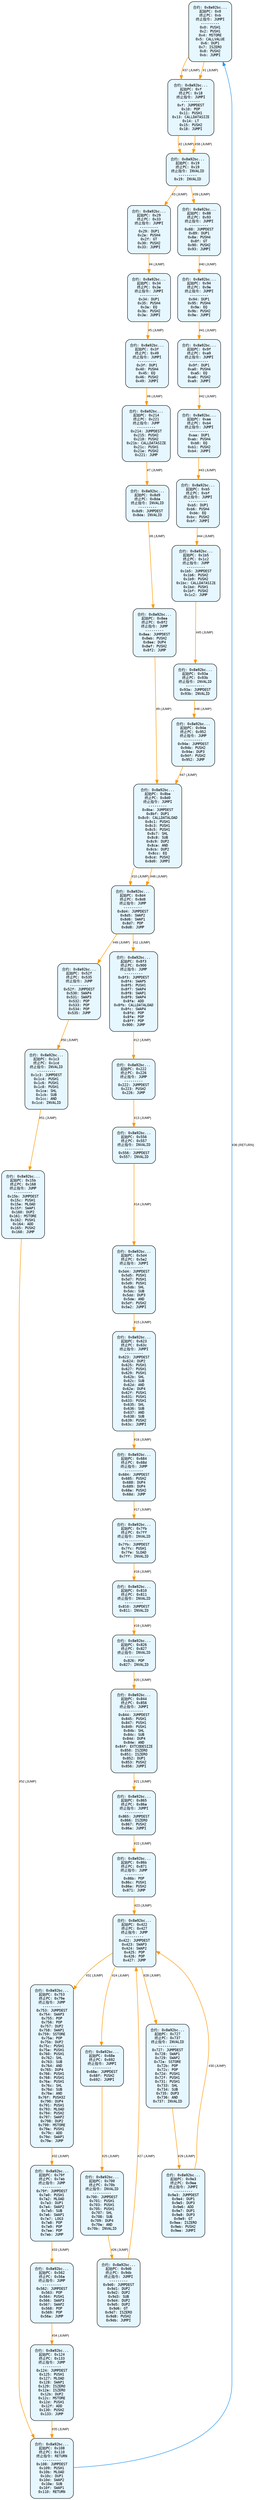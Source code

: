 digraph Contract_CFG {
    rankdir=TB;
    node [shape=box, style="filled, rounded", fontname="Monospace", fontsize=9, margin=0.15];
    edge [fontname="Arial", fontsize=8, penwidth=1.2];

    "block_0" [label="合约: 0x8a92bc...
起始PC: 0x0
终止PC: 0xb
终止指令: JUMPI
---------
0x0: PUSH1
0x2: PUSH1
0x4: MSTORE
0x5: CALLVALUE
0x6: DUP1
0x7: ISZERO
0x8: PUSH2
0xb: JUMPI", fillcolor="#e6f7ff"];
    "block_f" [label="合约: 0x8a92bc...
起始PC: 0xf
终止PC: 0x18
终止指令: JUMPI
---------
0xf: JUMPDEST
0x10: POP
0x11: PUSH1
0x13: CALLDATASIZE
0x14: LT
0x15: PUSH2
0x18: JUMPI", fillcolor="#e6f7ff"];
    "block_19" [label="合约: 0x8a92bc...
起始PC: 0x19
终止PC: 0x19
终止指令: INVALID
---------
0x19: INVALID", fillcolor="#e6f7ff"];
    "block_29" [label="合约: 0x8a92bc...
起始PC: 0x29
终止PC: 0x33
终止指令: JUMPI
---------
0x29: DUP1
0x2a: PUSH4
0x2f: GT
0x30: PUSH2
0x33: JUMPI", fillcolor="#e6f7ff"];
    "block_34" [label="合约: 0x8a92bc...
起始PC: 0x34
终止PC: 0x3e
终止指令: JUMPI
---------
0x34: DUP1
0x35: PUSH4
0x3a: EQ
0x3b: PUSH2
0x3e: JUMPI", fillcolor="#e6f7ff"];
    "block_3f" [label="合约: 0x8a92bc...
起始PC: 0x3f
终止PC: 0x49
终止指令: JUMPI
---------
0x3f: DUP1
0x40: PUSH4
0x45: EQ
0x46: PUSH2
0x49: JUMPI", fillcolor="#e6f7ff"];
    "block_214" [label="合约: 0x8a92bc...
起始PC: 0x214
终止PC: 0x221
终止指令: JUMP
---------
0x214: JUMPDEST
0x215: PUSH2
0x218: PUSH2
0x21b: CALLDATASIZE
0x21c: PUSH1
0x21e: PUSH2
0x221: JUMP", fillcolor="#e6f7ff"];
    "block_8d9" [label="合约: 0x8a92bc...
起始PC: 0x8d9
终止PC: 0x8da
终止指令: INVALID
---------
0x8d9: JUMPDEST
0x8da: INVALID", fillcolor="#e6f7ff"];
    "block_8ea" [label="合约: 0x8a92bc...
起始PC: 0x8ea
终止PC: 0x8f2
终止指令: JUMP
---------
0x8ea: JUMPDEST
0x8eb: PUSH2
0x8ee: DUP4
0x8ef: PUSH2
0x8f2: JUMP", fillcolor="#e6f7ff"];
    "block_8be" [label="合约: 0x8a92bc...
起始PC: 0x8be
终止PC: 0x8d0
终止指令: JUMPI
---------
0x8be: JUMPDEST
0x8bf: DUP1
0x8c0: CALLDATALOAD
0x8c1: PUSH1
0x8c3: PUSH1
0x8c5: PUSH1
0x8c7: SHL
0x8c8: SUB
0x8c9: DUP2
0x8ca: AND
0x8cb: DUP2
0x8cc: EQ
0x8cd: PUSH2
0x8d0: JUMPI", fillcolor="#e6f7ff"];
    "block_8d4" [label="合约: 0x8a92bc...
起始PC: 0x8d4
终止PC: 0x8d8
终止指令: JUMP
---------
0x8d4: JUMPDEST
0x8d5: SWAP2
0x8d6: SWAP1
0x8d7: POP
0x8d8: JUMP", fillcolor="#e6f7ff"];
    "block_8f3" [label="合约: 0x8a92bc...
起始PC: 0x8f3
终止PC: 0x900
终止指令: JUMP
---------
0x8f3: JUMPDEST
0x8f4: SWAP5
0x8f5: PUSH1
0x8f7: SWAP4
0x8f8: SWAP1
0x8f9: SWAP4
0x8fa: ADD
0x8fb: CALLDATALOAD
0x8fc: SWAP4
0x8fd: POP
0x8fe: POP
0x8ff: POP
0x900: JUMP", fillcolor="#e6f7ff"];
    "block_222" [label="合约: 0x8a92bc...
起始PC: 0x222
终止PC: 0x226
终止指令: JUMP
---------
0x222: JUMPDEST
0x223: PUSH2
0x226: JUMP", fillcolor="#e6f7ff"];
    "block_556" [label="合约: 0x8a92bc...
起始PC: 0x556
终止PC: 0x557
终止指令: INVALID
---------
0x556: JUMPDEST
0x557: INVALID", fillcolor="#e6f7ff"];
    "block_5d4" [label="合约: 0x8a92bc...
起始PC: 0x5d4
终止PC: 0x5e2
终止指令: JUMPI
---------
0x5d4: JUMPDEST
0x5d5: PUSH1
0x5d7: PUSH1
0x5d9: PUSH1
0x5db: SHL
0x5dc: SUB
0x5dd: DUP3
0x5de: AND
0x5df: PUSH2
0x5e2: JUMPI", fillcolor="#e6f7ff"];
    "block_623" [label="合约: 0x8a92bc...
起始PC: 0x623
终止PC: 0x63c
终止指令: JUMPI
---------
0x623: JUMPDEST
0x624: DUP2
0x625: PUSH1
0x627: PUSH1
0x629: PUSH1
0x62b: SHL
0x62c: SUB
0x62d: AND
0x62e: DUP4
0x62f: PUSH1
0x631: PUSH1
0x633: PUSH1
0x635: SHL
0x636: SUB
0x637: AND
0x638: SUB
0x639: PUSH2
0x63c: JUMPI", fillcolor="#e6f7ff"];
    "block_684" [label="合约: 0x8a92bc...
起始PC: 0x684
终止PC: 0x68d
终止指令: JUMP
---------
0x684: JUMPDEST
0x685: PUSH2
0x688: DUP4
0x689: DUP4
0x68a: PUSH2
0x68d: JUMP", fillcolor="#e6f7ff"];
    "block_7fb" [label="合约: 0x8a92bc...
起始PC: 0x7fb
终止PC: 0x7ff
终止指令: INVALID
---------
0x7fb: JUMPDEST
0x7fc: PUSH1
0x7fe: SLOAD
0x7ff: INVALID", fillcolor="#e6f7ff"];
    "block_810" [label="合约: 0x8a92bc...
起始PC: 0x810
终止PC: 0x811
终止指令: INVALID
---------
0x810: JUMPDEST
0x811: INVALID", fillcolor="#e6f7ff"];
    "block_826" [label="合约: 0x8a92bc...
起始PC: 0x826
终止PC: 0x827
终止指令: INVALID
---------
0x826: POP
0x827: INVALID", fillcolor="#e6f7ff"];
    "block_844" [label="合约: 0x8a92bc...
起始PC: 0x844
终止PC: 0x856
终止指令: JUMPI
---------
0x844: JUMPDEST
0x845: PUSH1
0x847: PUSH1
0x849: PUSH1
0x84b: SHL
0x84c: SUB
0x84d: DUP4
0x84e: AND
0x84f: EXTCODESIZE
0x850: ISZERO
0x851: ISZERO
0x852: DUP1
0x853: PUSH2
0x856: JUMPI", fillcolor="#e6f7ff"];
    "block_865" [label="合约: 0x8a92bc...
起始PC: 0x865
终止PC: 0x86a
终止指令: JUMPI
---------
0x865: JUMPDEST
0x866: ISZERO
0x867: PUSH2
0x86a: JUMPI", fillcolor="#e6f7ff"];
    "block_86b" [label="合约: 0x8a92bc...
起始PC: 0x86b
终止PC: 0x871
终止指令: JUMP
---------
0x86b: POP
0x86c: PUSH1
0x86e: PUSH2
0x871: JUMP", fillcolor="#e6f7ff"];
    "block_422" [label="合约: 0x8a92bc...
起始PC: 0x422
终止PC: 0x427
终止指令: JUMP
---------
0x422: JUMPDEST
0x423: SWAP3
0x424: SWAP2
0x425: POP
0x426: POP
0x427: JUMP", fillcolor="#e6f7ff"];
    "block_68e" [label="合约: 0x8a92bc...
起始PC: 0x68e
终止PC: 0x692
终止指令: JUMPI
---------
0x68e: JUMPDEST
0x68f: PUSH2
0x692: JUMPI", fillcolor="#e6f7ff"];
    "block_700" [label="合约: 0x8a92bc...
起始PC: 0x700
终止PC: 0x70b
终止指令: INVALID
---------
0x700: JUMPDEST
0x701: PUSH1
0x703: PUSH1
0x705: PUSH1
0x707: SHL
0x708: SUB
0x709: DUP4
0x70a: AND
0x70b: INVALID", fillcolor="#e6f7ff"];
    "block_9d0" [label="合约: 0x8a92bc...
起始PC: 0x9d0
终止PC: 0x9db
终止指令: JUMPI
---------
0x9d0: JUMPDEST
0x9d1: DUP2
0x9d2: DUP2
0x9d3: SUB
0x9d4: DUP2
0x9d5: DUP2
0x9d6: GT
0x9d7: ISZERO
0x9d8: PUSH2
0x9db: JUMPI", fillcolor="#e6f7ff"];
    "block_727" [label="合约: 0x8a92bc...
起始PC: 0x727
终止PC: 0x737
终止指令: INVALID
---------
0x727: JUMPDEST
0x728: SWAP1
0x729: SWAP2
0x72a: SSTORE
0x72b: POP
0x72c: POP
0x72d: PUSH1
0x72f: PUSH1
0x731: PUSH1
0x733: SHL
0x734: SUB
0x735: DUP3
0x736: AND
0x737: INVALID", fillcolor="#e6f7ff"];
    "block_9e3" [label="合约: 0x8a92bc...
起始PC: 0x9e3
终止PC: 0x9ee
终止指令: JUMPI
---------
0x9e3: JUMPDEST
0x9e4: DUP1
0x9e5: DUP3
0x9e6: ADD
0x9e7: DUP1
0x9e8: DUP3
0x9e9: GT
0x9ea: ISZERO
0x9eb: PUSH2
0x9ee: JUMPI", fillcolor="#e6f7ff"];
    "block_753" [label="合约: 0x8a92bc...
起始PC: 0x753
终止PC: 0x79e
终止指令: JUMP
---------
0x753: JUMPDEST
0x754: SWAP3
0x755: POP
0x756: POP
0x757: DUP2
0x758: SWAP1
0x759: SSTORE
0x75a: POP
0x75b: DUP2
0x75c: PUSH1
0x75e: PUSH1
0x760: PUSH1
0x762: SHL
0x763: SUB
0x764: AND
0x765: DUP4
0x766: PUSH1
0x768: PUSH1
0x76a: PUSH1
0x76c: SHL
0x76d: SUB
0x76e: AND
0x76f: PUSH32
0x790: DUP4
0x791: PUSH1
0x793: MLOAD
0x794: PUSH2
0x797: SWAP2
0x798: DUP2
0x799: MSTORE
0x79a: PUSH1
0x79c: ADD
0x79d: SWAP1
0x79e: JUMP", fillcolor="#e6f7ff"];
    "block_79f" [label="合约: 0x8a92bc...
起始PC: 0x79f
终止PC: 0x7ab
终止指令: JUMP
---------
0x79f: JUMPDEST
0x7a0: PUSH1
0x7a2: MLOAD
0x7a3: DUP1
0x7a4: SWAP2
0x7a5: SUB
0x7a6: SWAP1
0x7a7: LOG3
0x7a8: POP
0x7a9: POP
0x7aa: POP
0x7ab: JUMP", fillcolor="#e6f7ff"];
    "block_562" [label="合约: 0x8a92bc...
起始PC: 0x562
终止PC: 0x56a
终止指令: JUMP
---------
0x562: JUMPDEST
0x563: POP
0x564: PUSH1
0x566: SWAP3
0x567: SWAP2
0x568: POP
0x569: POP
0x56a: JUMP", fillcolor="#e6f7ff"];
    "block_124" [label="合约: 0x8a92bc...
起始PC: 0x124
终止PC: 0x133
终止指令: JUMP
---------
0x124: JUMPDEST
0x125: PUSH1
0x127: MLOAD
0x128: SWAP1
0x129: ISZERO
0x12a: ISZERO
0x12b: DUP2
0x12c: MSTORE
0x12d: PUSH1
0x12f: ADD
0x130: PUSH2
0x133: JUMP", fillcolor="#e6f7ff"];
    "block_108" [label="合约: 0x8a92bc...
起始PC: 0x108
终止PC: 0x110
终止指令: RETURN
---------
0x108: JUMPDEST
0x109: PUSH1
0x10b: MLOAD
0x10c: DUP1
0x10d: SWAP2
0x10e: SUB
0x10f: SWAP1
0x110: RETURN", fillcolor="#e6f7ff"];
    "block_88" [label="合约: 0x8a92bc...
起始PC: 0x88
终止PC: 0x93
终止指令: JUMPI
---------
0x88: JUMPDEST
0x89: DUP1
0x8a: PUSH4
0x8f: GT
0x90: PUSH2
0x93: JUMPI", fillcolor="#e6f7ff"];
    "block_94" [label="合约: 0x8a92bc...
起始PC: 0x94
终止PC: 0x9e
终止指令: JUMPI
---------
0x94: DUP1
0x95: PUSH4
0x9a: EQ
0x9b: PUSH2
0x9e: JUMPI", fillcolor="#e6f7ff"];
    "block_9f" [label="合约: 0x8a92bc...
起始PC: 0x9f
终止PC: 0xa9
终止指令: JUMPI
---------
0x9f: DUP1
0xa0: PUSH4
0xa5: EQ
0xa6: PUSH2
0xa9: JUMPI", fillcolor="#e6f7ff"];
    "block_aa" [label="合约: 0x8a92bc...
起始PC: 0xaa
终止PC: 0xb4
终止指令: JUMPI
---------
0xaa: DUP1
0xab: PUSH4
0xb0: EQ
0xb1: PUSH2
0xb4: JUMPI", fillcolor="#e6f7ff"];
    "block_b5" [label="合约: 0x8a92bc...
起始PC: 0xb5
终止PC: 0xbf
终止指令: JUMPI
---------
0xb5: DUP1
0xb6: PUSH4
0xbb: EQ
0xbc: PUSH2
0xbf: JUMPI", fillcolor="#e6f7ff"];
    "block_1b5" [label="合约: 0x8a92bc...
起始PC: 0x1b5
终止PC: 0x1c2
终止指令: JUMP
---------
0x1b5: JUMPDEST
0x1b6: PUSH2
0x1b9: PUSH2
0x1bc: CALLDATASIZE
0x1bd: PUSH1
0x1bf: PUSH2
0x1c2: JUMP", fillcolor="#e6f7ff"];
    "block_93a" [label="合约: 0x8a92bc...
起始PC: 0x93a
终止PC: 0x93b
终止指令: INVALID
---------
0x93a: JUMPDEST
0x93b: INVALID", fillcolor="#e6f7ff"];
    "block_94a" [label="合约: 0x8a92bc...
起始PC: 0x94a
终止PC: 0x952
终止指令: JUMP
---------
0x94a: JUMPDEST
0x94b: PUSH2
0x94e: DUP3
0x94f: PUSH2
0x952: JUMP", fillcolor="#e6f7ff"];
    "block_52f" [label="合约: 0x8a92bc...
起始PC: 0x52f
终止PC: 0x535
终止指令: JUMP
---------
0x52f: JUMPDEST
0x530: SWAP4
0x531: SWAP3
0x532: POP
0x533: POP
0x534: POP
0x535: JUMP", fillcolor="#e6f7ff"];
    "block_1c3" [label="合约: 0x8a92bc...
起始PC: 0x1c3
终止PC: 0x1cd
终止指令: INVALID
---------
0x1c3: JUMPDEST
0x1c4: PUSH1
0x1c6: PUSH1
0x1c8: PUSH1
0x1ca: SHL
0x1cb: SUB
0x1cc: AND
0x1cd: INVALID", fillcolor="#e6f7ff"];
    "block_15b" [label="合约: 0x8a92bc...
起始PC: 0x15b
终止PC: 0x168
终止指令: JUMP
---------
0x15b: JUMPDEST
0x15c: PUSH1
0x15e: MLOAD
0x15f: SWAP1
0x160: DUP2
0x161: MSTORE
0x162: PUSH1
0x164: ADD
0x165: PUSH2
0x168: JUMP", fillcolor="#e6f7ff"];

    "block_0" -> "block_f" [label="#1 (JUMP)", color="#ff9800"];
    "block_f" -> "block_19" [label="#2 (JUMP)", color="#ff9800"];
    "block_19" -> "block_29" [label="#3 (JUMP)", color="#ff9800"];
    "block_29" -> "block_34" [label="#4 (JUMP)", color="#ff9800"];
    "block_34" -> "block_3f" [label="#5 (JUMP)", color="#ff9800"];
    "block_3f" -> "block_214" [label="#6 (JUMP)", color="#ff9800"];
    "block_214" -> "block_8d9" [label="#7 (JUMP)", color="#ff9800"];
    "block_8d9" -> "block_8ea" [label="#8 (JUMP)", color="#ff9800"];
    "block_8ea" -> "block_8be" [label="#9 (JUMP)", color="#ff9800"];
    "block_8be" -> "block_8d4" [label="#10 (JUMP)", color="#ff9800"];
    "block_8d4" -> "block_8f3" [label="#11 (JUMP)", color="#ff9800"];
    "block_8f3" -> "block_222" [label="#12 (JUMP)", color="#ff9800"];
    "block_222" -> "block_556" [label="#13 (JUMP)", color="#ff9800"];
    "block_556" -> "block_5d4" [label="#14 (JUMP)", color="#ff9800"];
    "block_5d4" -> "block_623" [label="#15 (JUMP)", color="#ff9800"];
    "block_623" -> "block_684" [label="#16 (JUMP)", color="#ff9800"];
    "block_684" -> "block_7fb" [label="#17 (JUMP)", color="#ff9800"];
    "block_7fb" -> "block_810" [label="#18 (JUMP)", color="#ff9800"];
    "block_810" -> "block_826" [label="#19 (JUMP)", color="#ff9800"];
    "block_826" -> "block_844" [label="#20 (JUMP)", color="#ff9800"];
    "block_844" -> "block_865" [label="#21 (JUMP)", color="#ff9800"];
    "block_865" -> "block_86b" [label="#22 (JUMP)", color="#ff9800"];
    "block_86b" -> "block_422" [label="#23 (JUMP)", color="#ff9800"];
    "block_422" -> "block_68e" [label="#24 (JUMP)", color="#ff9800"];
    "block_68e" -> "block_700" [label="#25 (JUMP)", color="#ff9800"];
    "block_700" -> "block_9d0" [label="#26 (JUMP)", color="#ff9800"];
    "block_9d0" -> "block_422" [label="#27 (JUMP)", color="#ff9800"];
    "block_422" -> "block_727" [label="#28 (JUMP)", color="#ff9800"];
    "block_727" -> "block_9e3" [label="#29 (JUMP)", color="#ff9800"];
    "block_9e3" -> "block_422" [label="#30 (JUMP)", color="#ff9800"];
    "block_422" -> "block_753" [label="#31 (JUMP)", color="#ff9800"];
    "block_753" -> "block_79f" [label="#32 (JUMP)", color="#ff9800"];
    "block_79f" -> "block_562" [label="#33 (JUMP)", color="#ff9800"];
    "block_562" -> "block_124" [label="#34 (JUMP)", color="#ff9800"];
    "block_124" -> "block_108" [label="#35 (JUMP)", color="#ff9800"];
    "block_108" -> "block_0" [label="#36 (RETURN)", color="#2196f3"];
    "block_0" -> "block_f" [label="#37 (JUMP)", color="#ff9800"];
    "block_f" -> "block_19" [label="#38 (JUMP)", color="#ff9800"];
    "block_19" -> "block_88" [label="#39 (JUMP)", color="#ff9800"];
    "block_88" -> "block_94" [label="#40 (JUMP)", color="#ff9800"];
    "block_94" -> "block_9f" [label="#41 (JUMP)", color="#ff9800"];
    "block_9f" -> "block_aa" [label="#42 (JUMP)", color="#ff9800"];
    "block_aa" -> "block_b5" [label="#43 (JUMP)", color="#ff9800"];
    "block_b5" -> "block_1b5" [label="#44 (JUMP)", color="#ff9800"];
    "block_1b5" -> "block_93a" [label="#45 (JUMP)", color="#ff9800"];
    "block_93a" -> "block_94a" [label="#46 (JUMP)", color="#ff9800"];
    "block_94a" -> "block_8be" [label="#47 (JUMP)", color="#ff9800"];
    "block_8be" -> "block_8d4" [label="#48 (JUMP)", color="#ff9800"];
    "block_8d4" -> "block_52f" [label="#49 (JUMP)", color="#ff9800"];
    "block_52f" -> "block_1c3" [label="#50 (JUMP)", color="#ff9800"];
    "block_1c3" -> "block_15b" [label="#51 (JUMP)", color="#ff9800"];
    "block_15b" -> "block_108" [label="#52 (JUMP)", color="#ff9800"];
}